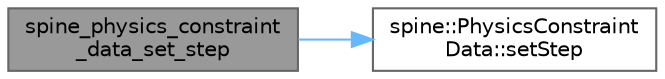 digraph "spine_physics_constraint_data_set_step"
{
 // LATEX_PDF_SIZE
  bgcolor="transparent";
  edge [fontname=Helvetica,fontsize=10,labelfontname=Helvetica,labelfontsize=10];
  node [fontname=Helvetica,fontsize=10,shape=box,height=0.2,width=0.4];
  rankdir="LR";
  Node1 [id="Node000001",label="spine_physics_constraint\l_data_set_step",height=0.2,width=0.4,color="gray40", fillcolor="grey60", style="filled", fontcolor="black",tooltip=" "];
  Node1 -> Node2 [id="edge1_Node000001_Node000002",color="steelblue1",style="solid",tooltip=" "];
  Node2 [id="Node000002",label="spine::PhysicsConstraint\lData::setStep",height=0.2,width=0.4,color="grey40", fillcolor="white", style="filled",URL="$classspine_1_1_physics_constraint_data.html#a30cacace4aacb2c471f5d7f818259e56",tooltip=" "];
}
